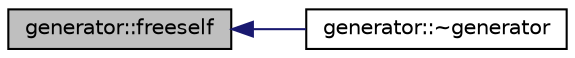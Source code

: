 digraph "generator::freeself"
{
  edge [fontname="Helvetica",fontsize="10",labelfontname="Helvetica",labelfontsize="10"];
  node [fontname="Helvetica",fontsize="10",shape=record];
  rankdir="LR";
  Node8425 [label="generator::freeself",height=0.2,width=0.4,color="black", fillcolor="grey75", style="filled", fontcolor="black"];
  Node8425 -> Node8426 [dir="back",color="midnightblue",fontsize="10",style="solid",fontname="Helvetica"];
  Node8426 [label="generator::~generator",height=0.2,width=0.4,color="black", fillcolor="white", style="filled",URL="$d7/d73/classgenerator.html#aacffadcf27dfd1cf22bd4f33e1d7a35d"];
}
